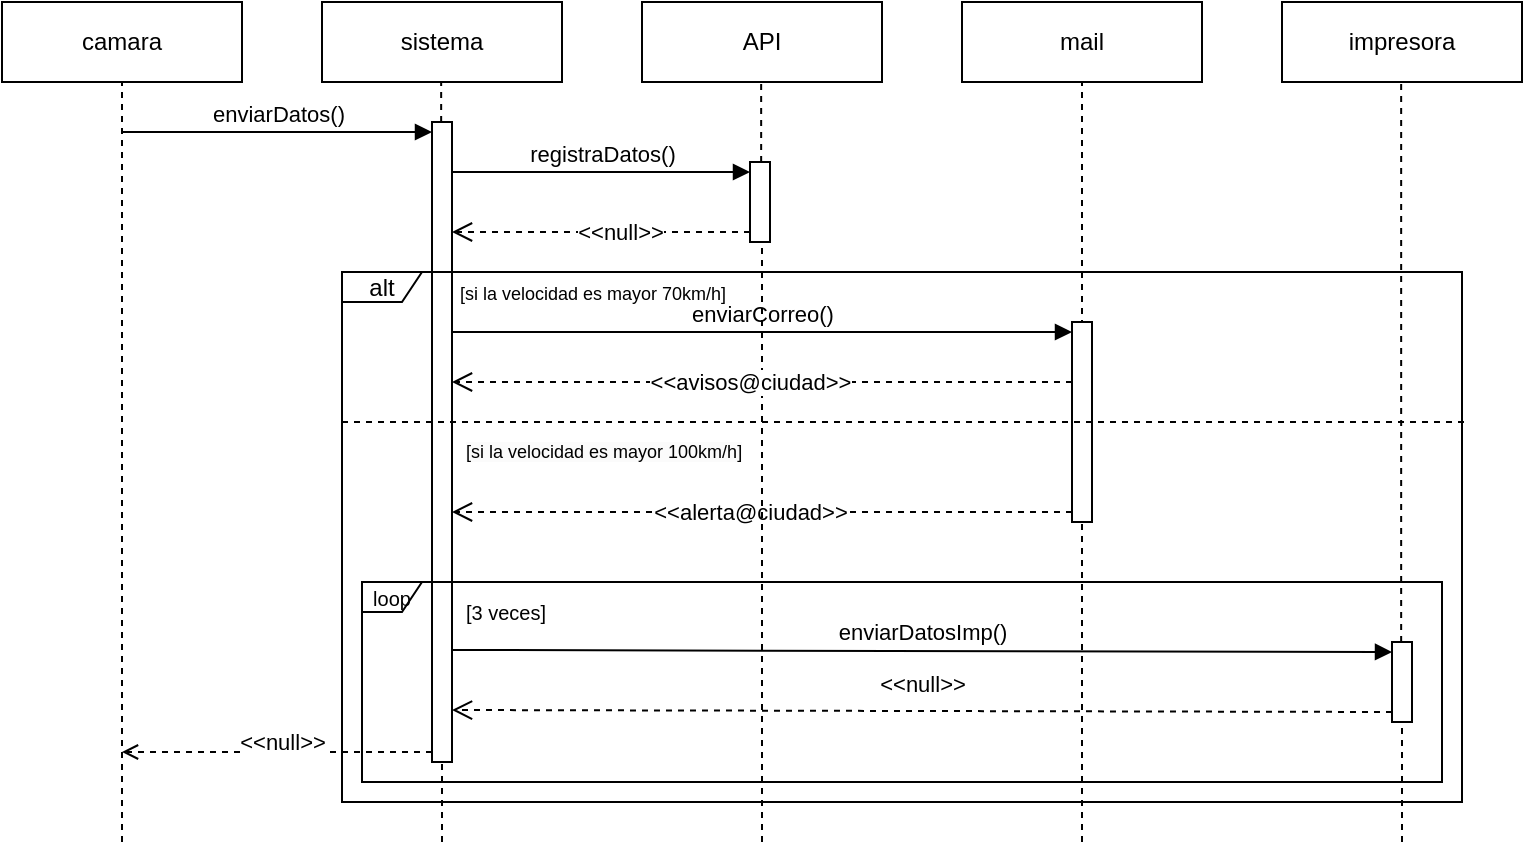 <mxfile version="24.7.17">
  <diagram name="Page-1" id="2YBvvXClWsGukQMizWep">
    <mxGraphModel dx="819" dy="482" grid="1" gridSize="10" guides="1" tooltips="1" connect="1" arrows="1" fold="1" page="1" pageScale="1" pageWidth="850" pageHeight="1100" math="0" shadow="0">
      <root>
        <mxCell id="0" />
        <mxCell id="1" parent="0" />
        <mxCell id="9TK_nHoFdWv4JgCzW87S-3" value="camara" style="html=1;whiteSpace=wrap;" vertex="1" parent="1">
          <mxGeometry x="40" y="40" width="120" height="40" as="geometry" />
        </mxCell>
        <mxCell id="9TK_nHoFdWv4JgCzW87S-4" value="sistema" style="html=1;whiteSpace=wrap;" vertex="1" parent="1">
          <mxGeometry x="200" y="40" width="120" height="40" as="geometry" />
        </mxCell>
        <mxCell id="9TK_nHoFdWv4JgCzW87S-5" value="API" style="html=1;whiteSpace=wrap;" vertex="1" parent="1">
          <mxGeometry x="360" y="40" width="120" height="40" as="geometry" />
        </mxCell>
        <mxCell id="9TK_nHoFdWv4JgCzW87S-6" value="impresora" style="html=1;whiteSpace=wrap;" vertex="1" parent="1">
          <mxGeometry x="680" y="40" width="120" height="40" as="geometry" />
        </mxCell>
        <mxCell id="9TK_nHoFdWv4JgCzW87S-7" value="mail" style="html=1;whiteSpace=wrap;" vertex="1" parent="1">
          <mxGeometry x="520" y="40" width="120" height="40" as="geometry" />
        </mxCell>
        <mxCell id="9TK_nHoFdWv4JgCzW87S-8" value="" style="endArrow=none;dashed=1;html=1;rounded=0;" edge="1" parent="1">
          <mxGeometry width="50" height="50" relative="1" as="geometry">
            <mxPoint x="100" y="460" as="sourcePoint" />
            <mxPoint x="100" y="80" as="targetPoint" />
          </mxGeometry>
        </mxCell>
        <mxCell id="9TK_nHoFdWv4JgCzW87S-9" value="" style="endArrow=none;dashed=1;html=1;rounded=0;" edge="1" parent="1" source="9TK_nHoFdWv4JgCzW87S-17">
          <mxGeometry width="50" height="50" relative="1" as="geometry">
            <mxPoint x="259.58" y="440" as="sourcePoint" />
            <mxPoint x="259.58" y="80" as="targetPoint" />
          </mxGeometry>
        </mxCell>
        <mxCell id="9TK_nHoFdWv4JgCzW87S-10" value="" style="endArrow=none;dashed=1;html=1;rounded=0;" edge="1" parent="1" source="9TK_nHoFdWv4JgCzW87S-26">
          <mxGeometry width="50" height="50" relative="1" as="geometry">
            <mxPoint x="419.58" y="440" as="sourcePoint" />
            <mxPoint x="419.58" y="80" as="targetPoint" />
          </mxGeometry>
        </mxCell>
        <mxCell id="9TK_nHoFdWv4JgCzW87S-11" value="" style="endArrow=none;dashed=1;html=1;rounded=0;" edge="1" parent="1" source="9TK_nHoFdWv4JgCzW87S-30">
          <mxGeometry width="50" height="50" relative="1" as="geometry">
            <mxPoint x="739.58" y="440" as="sourcePoint" />
            <mxPoint x="739.58" y="80" as="targetPoint" />
          </mxGeometry>
        </mxCell>
        <mxCell id="9TK_nHoFdWv4JgCzW87S-12" value="" style="endArrow=none;dashed=1;html=1;rounded=0;" edge="1" parent="1">
          <mxGeometry width="50" height="50" relative="1" as="geometry">
            <mxPoint x="580" y="460" as="sourcePoint" />
            <mxPoint x="580.0" y="80" as="targetPoint" />
          </mxGeometry>
        </mxCell>
        <mxCell id="9TK_nHoFdWv4JgCzW87S-13" value="enviarDatos()" style="html=1;verticalAlign=bottom;endArrow=block;curved=0;rounded=0;entryX=0;entryY=0;entryDx=0;entryDy=5;" edge="1" parent="1" target="9TK_nHoFdWv4JgCzW87S-17">
          <mxGeometry relative="1" as="geometry">
            <mxPoint x="100" y="105" as="sourcePoint" />
          </mxGeometry>
        </mxCell>
        <mxCell id="9TK_nHoFdWv4JgCzW87S-14" value="" style="endArrow=none;dashed=1;html=1;rounded=0;" edge="1" parent="1" target="9TK_nHoFdWv4JgCzW87S-17">
          <mxGeometry width="50" height="50" relative="1" as="geometry">
            <mxPoint x="260" y="460" as="sourcePoint" />
            <mxPoint x="259.58" y="80" as="targetPoint" />
          </mxGeometry>
        </mxCell>
        <mxCell id="9TK_nHoFdWv4JgCzW87S-15" style="edgeStyle=orthogonalEdgeStyle;rounded=0;orthogonalLoop=1;jettySize=auto;html=1;curved=0;exitX=0;exitY=1;exitDx=0;exitDy=-5;exitPerimeter=0;dashed=1;endArrow=open;endFill=0;" edge="1" parent="1" source="9TK_nHoFdWv4JgCzW87S-17">
          <mxGeometry relative="1" as="geometry">
            <mxPoint x="100" y="415" as="targetPoint" />
          </mxGeometry>
        </mxCell>
        <mxCell id="9TK_nHoFdWv4JgCzW87S-16" value="&amp;lt;&amp;lt;null&amp;gt;&amp;gt;" style="edgeLabel;html=1;align=center;verticalAlign=middle;resizable=0;points=[];" vertex="1" connectable="0" parent="9TK_nHoFdWv4JgCzW87S-15">
          <mxGeometry x="-0.001" y="3" relative="1" as="geometry">
            <mxPoint x="2" y="-9" as="offset" />
          </mxGeometry>
        </mxCell>
        <mxCell id="9TK_nHoFdWv4JgCzW87S-17" value="" style="html=1;points=[[0,0,0,0,5],[0,1,0,0,-5],[1,0,0,0,5],[1,1,0,0,-5]];perimeter=orthogonalPerimeter;outlineConnect=0;targetShapes=umlLifeline;portConstraint=eastwest;newEdgeStyle={&quot;curved&quot;:0,&quot;rounded&quot;:0};" vertex="1" parent="1">
          <mxGeometry x="255" y="100" width="10" height="320" as="geometry" />
        </mxCell>
        <mxCell id="9TK_nHoFdWv4JgCzW87S-18" value="registraDatos()" style="html=1;verticalAlign=bottom;endArrow=block;curved=0;rounded=0;entryX=0;entryY=0;entryDx=0;entryDy=5;" edge="1" parent="1" source="9TK_nHoFdWv4JgCzW87S-17" target="9TK_nHoFdWv4JgCzW87S-26">
          <mxGeometry relative="1" as="geometry">
            <mxPoint x="340" y="125" as="sourcePoint" />
          </mxGeometry>
        </mxCell>
        <mxCell id="9TK_nHoFdWv4JgCzW87S-19" value="" style="html=1;verticalAlign=bottom;endArrow=open;dashed=1;endSize=8;curved=0;rounded=0;exitX=0;exitY=1;exitDx=0;exitDy=-5;" edge="1" parent="1" source="9TK_nHoFdWv4JgCzW87S-26" target="9TK_nHoFdWv4JgCzW87S-17">
          <mxGeometry relative="1" as="geometry">
            <mxPoint x="340" y="195" as="targetPoint" />
          </mxGeometry>
        </mxCell>
        <mxCell id="9TK_nHoFdWv4JgCzW87S-20" value="&amp;lt;&amp;lt;null&amp;gt;&amp;gt;" style="edgeLabel;html=1;align=center;verticalAlign=middle;resizable=0;points=[];" vertex="1" connectable="0" parent="9TK_nHoFdWv4JgCzW87S-19">
          <mxGeometry x="-0.119" relative="1" as="geometry">
            <mxPoint as="offset" />
          </mxGeometry>
        </mxCell>
        <mxCell id="9TK_nHoFdWv4JgCzW87S-21" value="" style="html=1;points=[[0,0,0,0,5],[0,1,0,0,-5],[1,0,0,0,5],[1,1,0,0,-5]];perimeter=orthogonalPerimeter;outlineConnect=0;targetShapes=umlLifeline;portConstraint=eastwest;newEdgeStyle={&quot;curved&quot;:0,&quot;rounded&quot;:0};" vertex="1" parent="1">
          <mxGeometry x="575" y="200" width="10" height="100" as="geometry" />
        </mxCell>
        <mxCell id="9TK_nHoFdWv4JgCzW87S-22" value="enviarCorreo()" style="html=1;verticalAlign=bottom;endArrow=block;curved=0;rounded=0;entryX=0;entryY=0;entryDx=0;entryDy=5;" edge="1" parent="1" source="9TK_nHoFdWv4JgCzW87S-17" target="9TK_nHoFdWv4JgCzW87S-21">
          <mxGeometry relative="1" as="geometry">
            <mxPoint x="270" y="195" as="sourcePoint" />
          </mxGeometry>
        </mxCell>
        <mxCell id="9TK_nHoFdWv4JgCzW87S-23" value="" style="html=1;verticalAlign=bottom;endArrow=open;dashed=1;endSize=8;curved=0;rounded=0;exitX=0;exitY=1;exitDx=0;exitDy=-5;" edge="1" parent="1" source="9TK_nHoFdWv4JgCzW87S-21" target="9TK_nHoFdWv4JgCzW87S-17">
          <mxGeometry relative="1" as="geometry">
            <mxPoint x="500" y="210" as="targetPoint" />
          </mxGeometry>
        </mxCell>
        <mxCell id="9TK_nHoFdWv4JgCzW87S-24" value="&amp;lt;&amp;lt;alerta@ciudad&amp;gt;&amp;gt;" style="edgeLabel;html=1;align=center;verticalAlign=middle;resizable=0;points=[];" vertex="1" connectable="0" parent="9TK_nHoFdWv4JgCzW87S-23">
          <mxGeometry x="0.043" y="-1" relative="1" as="geometry">
            <mxPoint y="1" as="offset" />
          </mxGeometry>
        </mxCell>
        <mxCell id="9TK_nHoFdWv4JgCzW87S-25" value="" style="endArrow=none;dashed=1;html=1;rounded=0;" edge="1" parent="1" target="9TK_nHoFdWv4JgCzW87S-26">
          <mxGeometry width="50" height="50" relative="1" as="geometry">
            <mxPoint x="420" y="460" as="sourcePoint" />
            <mxPoint x="419.58" y="80" as="targetPoint" />
          </mxGeometry>
        </mxCell>
        <mxCell id="9TK_nHoFdWv4JgCzW87S-26" value="" style="html=1;points=[[0,0,0,0,5],[0,1,0,0,-5],[1,0,0,0,5],[1,1,0,0,-5]];perimeter=orthogonalPerimeter;outlineConnect=0;targetShapes=umlLifeline;portConstraint=eastwest;newEdgeStyle={&quot;curved&quot;:0,&quot;rounded&quot;:0};" vertex="1" parent="1">
          <mxGeometry x="414" y="120" width="10" height="40" as="geometry" />
        </mxCell>
        <mxCell id="9TK_nHoFdWv4JgCzW87S-27" value="enviarDatosImp()" style="html=1;verticalAlign=bottom;endArrow=block;curved=0;rounded=0;entryX=0;entryY=0;entryDx=0;entryDy=5;" edge="1" parent="1" target="9TK_nHoFdWv4JgCzW87S-30">
          <mxGeometry relative="1" as="geometry">
            <mxPoint x="265" y="364" as="sourcePoint" />
          </mxGeometry>
        </mxCell>
        <mxCell id="9TK_nHoFdWv4JgCzW87S-28" value="&amp;lt;&amp;lt;null&amp;gt;&amp;gt;" style="html=1;verticalAlign=bottom;endArrow=open;dashed=1;endSize=8;curved=0;rounded=0;exitX=0;exitY=1;exitDx=0;exitDy=-5;" edge="1" parent="1" source="9TK_nHoFdWv4JgCzW87S-30">
          <mxGeometry y="-5" relative="1" as="geometry">
            <mxPoint x="265" y="394" as="targetPoint" />
            <mxPoint as="offset" />
          </mxGeometry>
        </mxCell>
        <mxCell id="9TK_nHoFdWv4JgCzW87S-29" value="" style="endArrow=none;dashed=1;html=1;rounded=0;" edge="1" parent="1" target="9TK_nHoFdWv4JgCzW87S-30">
          <mxGeometry width="50" height="50" relative="1" as="geometry">
            <mxPoint x="740" y="460" as="sourcePoint" />
            <mxPoint x="739.58" y="80" as="targetPoint" />
          </mxGeometry>
        </mxCell>
        <mxCell id="9TK_nHoFdWv4JgCzW87S-30" value="" style="html=1;points=[[0,0,0,0,5],[0,1,0,0,-5],[1,0,0,0,5],[1,1,0,0,-5]];perimeter=orthogonalPerimeter;outlineConnect=0;targetShapes=umlLifeline;portConstraint=eastwest;newEdgeStyle={&quot;curved&quot;:0,&quot;rounded&quot;:0};" vertex="1" parent="1">
          <mxGeometry x="735" y="360" width="10" height="40" as="geometry" />
        </mxCell>
        <mxCell id="9TK_nHoFdWv4JgCzW87S-31" value="&lt;font style=&quot;font-size: 9px;&quot;&gt;[si la velocidad es mayor 70km/h]&lt;/font&gt;" style="text;html=1;align=center;verticalAlign=middle;resizable=0;points=[];autosize=1;strokeColor=none;fillColor=none;" vertex="1" parent="1">
          <mxGeometry x="255" y="170" width="160" height="30" as="geometry" />
        </mxCell>
        <mxCell id="9TK_nHoFdWv4JgCzW87S-32" value="alt" style="shape=umlFrame;whiteSpace=wrap;html=1;pointerEvents=0;width=40;height=15;" vertex="1" parent="1">
          <mxGeometry x="210" y="175" width="560" height="265" as="geometry" />
        </mxCell>
        <mxCell id="9TK_nHoFdWv4JgCzW87S-33" value="" style="endArrow=none;dashed=1;html=1;rounded=0;" edge="1" parent="1">
          <mxGeometry width="50" height="50" relative="1" as="geometry">
            <mxPoint x="210" y="250" as="sourcePoint" />
            <mxPoint x="771" y="250" as="targetPoint" />
          </mxGeometry>
        </mxCell>
        <mxCell id="9TK_nHoFdWv4JgCzW87S-34" value="" style="html=1;verticalAlign=bottom;endArrow=open;dashed=1;endSize=8;curved=0;rounded=0;exitX=0;exitY=1;exitDx=0;exitDy=-5;" edge="1" parent="1">
          <mxGeometry relative="1" as="geometry">
            <mxPoint x="265" y="230" as="targetPoint" />
            <mxPoint x="575" y="230" as="sourcePoint" />
          </mxGeometry>
        </mxCell>
        <mxCell id="9TK_nHoFdWv4JgCzW87S-35" value="&amp;lt;&amp;lt;avisos@ciudad&amp;gt;&amp;gt;" style="edgeLabel;html=1;align=center;verticalAlign=middle;resizable=0;points=[];" vertex="1" connectable="0" parent="9TK_nHoFdWv4JgCzW87S-34">
          <mxGeometry x="0.043" y="-1" relative="1" as="geometry">
            <mxPoint y="1" as="offset" />
          </mxGeometry>
        </mxCell>
        <mxCell id="9TK_nHoFdWv4JgCzW87S-37" value="&lt;font size=&quot;1&quot;&gt;loop&lt;/font&gt;" style="shape=umlFrame;whiteSpace=wrap;html=1;pointerEvents=0;width=30;height=15;" vertex="1" parent="1">
          <mxGeometry x="220" y="330" width="540" height="100" as="geometry" />
        </mxCell>
        <mxCell id="9TK_nHoFdWv4JgCzW87S-38" value="&lt;font size=&quot;1&quot;&gt;[3 veces]&lt;/font&gt;" style="text;html=1;align=left;verticalAlign=middle;resizable=0;points=[];autosize=1;strokeColor=none;fillColor=none;" vertex="1" parent="1">
          <mxGeometry x="270" y="330" width="60" height="30" as="geometry" />
        </mxCell>
        <mxCell id="9TK_nHoFdWv4JgCzW87S-39" value="&lt;span style=&quot;color: rgb(0, 0, 0); font-family: Helvetica; font-size: 9px; font-style: normal; font-variant-ligatures: normal; font-variant-caps: normal; font-weight: 400; letter-spacing: normal; orphans: 2; text-align: center; text-indent: 0px; text-transform: none; widows: 2; word-spacing: 0px; -webkit-text-stroke-width: 0px; white-space: nowrap; background-color: rgb(251, 251, 251); text-decoration-thickness: initial; text-decoration-style: initial; text-decoration-color: initial; display: inline !important; float: none;&quot;&gt;[si la velocidad es mayor 100km/h]&lt;/span&gt;" style="text;whiteSpace=wrap;html=1;" vertex="1" parent="1">
          <mxGeometry x="270" y="250" width="170" height="40" as="geometry" />
        </mxCell>
      </root>
    </mxGraphModel>
  </diagram>
</mxfile>
